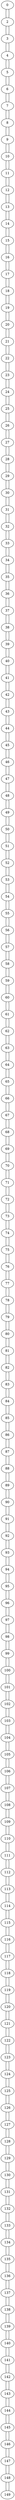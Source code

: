 graph {
	0 [label=0]
	0 -- 2
	2 [label=2]
	2 -- 0
	2 -- 3
	3 [label=3]
	3 -- 2
	3 -- 4
	4 [label=4]
	4 -- 3
	4 -- 5
	5 [label=5]
	5 -- 4
	5 -- 6
	6 [label=6]
	6 -- 5
	6 -- 7
	7 [label=7]
	7 -- 6
	7 -- 8
	8 [label=8]
	8 -- 7
	8 -- 9
	9 [label=9]
	9 -- 8
	9 -- 10
	10 [label=10]
	10 -- 9
	10 -- 11
	11 [label=11]
	11 -- 10
	11 -- 12
	12 [label=12]
	12 -- 11
	12 -- 13
	13 [label=13]
	13 -- 12
	13 -- 14
	14 [label=14]
	14 -- 13
	14 -- 15
	15 [label=15]
	15 -- 14
	15 -- 16
	16 [label=16]
	16 -- 15
	16 -- 17
	17 [label=17]
	17 -- 16
	17 -- 18
	18 [label=18]
	18 -- 17
	18 -- 19
	19 [label=19]
	19 -- 18
	19 -- 20
	20 [label=20]
	20 -- 19
	20 -- 21
	21 [label=21]
	21 -- 20
	21 -- 22
	22 [label=22]
	22 -- 21
	22 -- 23
	23 [label=23]
	23 -- 22
	23 -- 24
	24 [label=24]
	24 -- 23
	24 -- 25
	25 [label=25]
	25 -- 24
	25 -- 26
	26 [label=26]
	26 -- 25
	26 -- 27
	27 [label=27]
	27 -- 26
	27 -- 28
	28 [label=28]
	28 -- 27
	28 -- 29
	29 [label=29]
	29 -- 28
	29 -- 30
	30 [label=30]
	30 -- 29
	30 -- 31
	31 [label=31]
	31 -- 30
	31 -- 32
	32 [label=32]
	32 -- 31
	32 -- 33
	33 [label=33]
	33 -- 32
	33 -- 34
	34 [label=34]
	34 -- 33
	34 -- 35
	35 [label=35]
	35 -- 34
	35 -- 36
	36 [label=36]
	36 -- 35
	36 -- 37
	37 [label=37]
	37 -- 36
	37 -- 38
	38 [label=38]
	38 -- 37
	38 -- 39
	39 [label=39]
	39 -- 38
	39 -- 40
	40 [label=40]
	40 -- 39
	40 -- 41
	41 [label=41]
	41 -- 40
	41 -- 42
	42 [label=42]
	42 -- 41
	42 -- 43
	43 [label=43]
	43 -- 42
	43 -- 44
	44 [label=44]
	44 -- 43
	44 -- 45
	45 [label=45]
	45 -- 44
	45 -- 46
	46 [label=46]
	46 -- 45
	46 -- 47
	47 [label=47]
	47 -- 46
	47 -- 48
	48 [label=48]
	48 -- 47
	48 -- 49
	49 [label=49]
	49 -- 48
	49 -- 50
	50 [label=50]
	50 -- 49
	50 -- 51
	51 [label=51]
	51 -- 50
	51 -- 52
	52 [label=52]
	52 -- 51
	52 -- 53
	53 [label=53]
	53 -- 52
	53 -- 54
	54 [label=54]
	54 -- 53
	54 -- 55
	55 [label=55]
	55 -- 54
	55 -- 56
	56 [label=56]
	56 -- 55
	56 -- 57
	57 [label=57]
	57 -- 56
	57 -- 58
	58 [label=58]
	58 -- 57
	58 -- 59
	59 [label=59]
	59 -- 58
	59 -- 60
	60 [label=60]
	60 -- 59
	60 -- 61
	61 [label=61]
	61 -- 60
	61 -- 62
	62 [label=62]
	62 -- 61
	62 -- 63
	63 [label=63]
	63 -- 62
	63 -- 64
	64 [label=64]
	64 -- 63
	64 -- 65
	65 [label=65]
	65 -- 64
	65 -- 66
	66 [label=66]
	66 -- 65
	66 -- 67
	67 [label=67]
	67 -- 66
	67 -- 68
	68 [label=68]
	68 -- 67
	68 -- 69
	69 [label=69]
	69 -- 68
	69 -- 70
	70 [label=70]
	70 -- 69
	70 -- 71
	71 [label=71]
	71 -- 70
	71 -- 72
	72 [label=72]
	72 -- 71
	72 -- 73
	73 [label=73]
	73 -- 72
	73 -- 74
	74 [label=74]
	74 -- 73
	74 -- 75
	75 [label=75]
	75 -- 74
	75 -- 76
	76 [label=76]
	76 -- 75
	76 -- 77
	77 [label=77]
	77 -- 76
	77 -- 78
	78 [label=78]
	78 -- 77
	78 -- 79
	79 [label=79]
	79 -- 78
	79 -- 80
	80 [label=80]
	80 -- 79
	80 -- 81
	81 [label=81]
	81 -- 80
	81 -- 82
	82 [label=82]
	82 -- 81
	82 -- 83
	83 [label=83]
	83 -- 82
	83 -- 84
	84 [label=84]
	84 -- 83
	84 -- 85
	85 [label=85]
	85 -- 84
	85 -- 86
	86 [label=86]
	86 -- 85
	86 -- 87
	87 [label=87]
	87 -- 86
	87 -- 88
	88 [label=88]
	88 -- 87
	88 -- 89
	89 [label=89]
	89 -- 88
	89 -- 90
	90 [label=90]
	90 -- 89
	90 -- 91
	91 [label=91]
	91 -- 90
	91 -- 92
	92 [label=92]
	92 -- 91
	92 -- 93
	93 [label=93]
	93 -- 92
	93 -- 94
	94 [label=94]
	94 -- 93
	94 -- 95
	95 [label=95]
	95 -- 94
	95 -- 96
	96 [label=96]
	96 -- 95
	96 -- 97
	97 [label=97]
	97 -- 96
	97 -- 98
	98 [label=98]
	98 -- 97
	98 -- 99
	99 [label=99]
	99 -- 98
	99 -- 100
	100 [label=100]
	100 -- 99
	100 -- 101
	101 [label=101]
	101 -- 100
	101 -- 102
	102 [label=102]
	102 -- 101
	102 -- 103
	103 [label=103]
	103 -- 102
	103 -- 104
	104 [label=104]
	104 -- 103
	104 -- 105
	105 [label=105]
	105 -- 104
	105 -- 106
	106 [label=106]
	106 -- 105
	106 -- 107
	107 [label=107]
	107 -- 106
	107 -- 108
	108 [label=108]
	108 -- 107
	108 -- 109
	109 [label=109]
	109 -- 108
	109 -- 110
	110 [label=110]
	110 -- 109
	110 -- 111
	111 [label=111]
	111 -- 110
	111 -- 112
	112 [label=112]
	112 -- 111
	112 -- 113
	113 [label=113]
	113 -- 112
	113 -- 114
	114 [label=114]
	114 -- 113
	114 -- 115
	115 [label=115]
	115 -- 114
	115 -- 116
	116 [label=116]
	116 -- 115
	116 -- 117
	117 [label=117]
	117 -- 116
	117 -- 118
	118 [label=118]
	118 -- 117
	118 -- 119
	119 [label=119]
	119 -- 118
	119 -- 120
	120 [label=120]
	120 -- 119
	120 -- 121
	121 [label=121]
	121 -- 120
	121 -- 122
	122 [label=122]
	122 -- 121
	122 -- 123
	123 [label=123]
	123 -- 122
	123 -- 124
	124 [label=124]
	124 -- 123
	124 -- 125
	125 [label=125]
	125 -- 124
	125 -- 126
	126 [label=126]
	126 -- 125
	126 -- 127
	127 [label=127]
	127 -- 126
	127 -- 128
	128 [label=128]
	128 -- 127
	128 -- 129
	129 [label=129]
	129 -- 128
	129 -- 130
	130 [label=130]
	130 -- 129
	130 -- 131
	131 [label=131]
	131 -- 130
	131 -- 132
	132 [label=132]
	132 -- 131
	132 -- 133
	133 [label=133]
	133 -- 132
	133 -- 134
	134 [label=134]
	134 -- 133
	134 -- 135
	135 [label=135]
	135 -- 134
	135 -- 136
	136 [label=136]
	136 -- 135
	136 -- 137
	137 [label=137]
	137 -- 136
	137 -- 138
	138 [label=138]
	138 -- 137
	138 -- 139
	139 [label=139]
	139 -- 138
	139 -- 140
	140 [label=140]
	140 -- 139
	140 -- 141
	141 [label=141]
	141 -- 140
	141 -- 142
	142 [label=142]
	142 -- 141
	142 -- 143
	143 [label=143]
	143 -- 142
	143 -- 144
	144 [label=144]
	144 -- 143
	144 -- 145
	145 [label=145]
	145 -- 144
	145 -- 146
	146 [label=146]
	146 -- 145
	146 -- 147
	147 [label=147]
	147 -- 146
	147 -- 148
	148 [label=148]
	148 -- 147
	148 -- 149
	149 [label=149]
	149 -- 148
}
